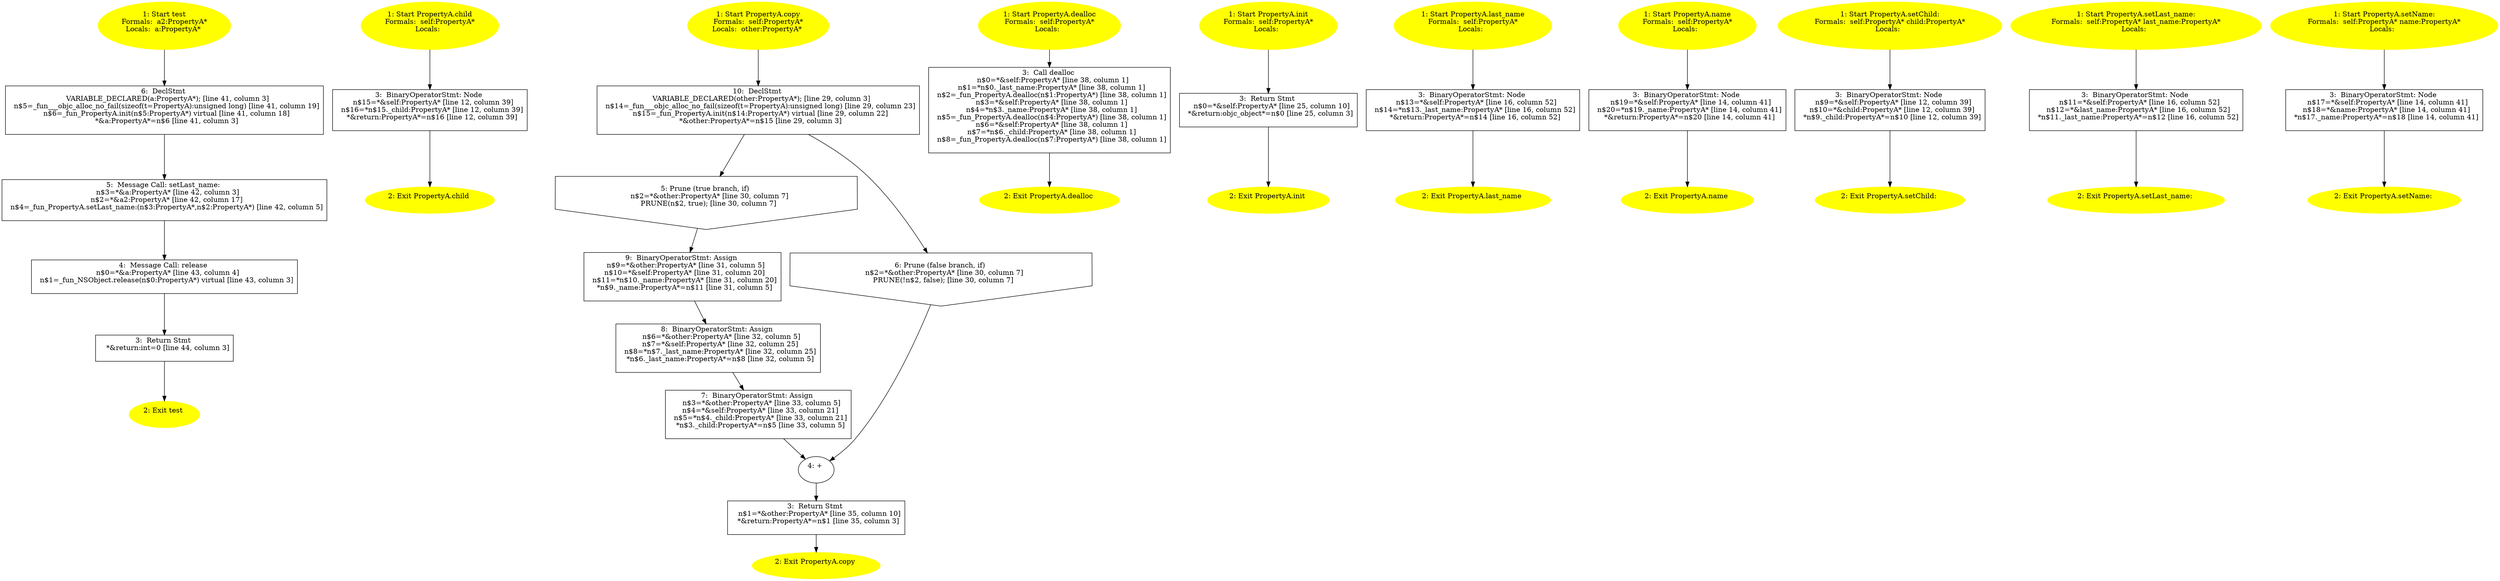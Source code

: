 /* @generated */
digraph cfg {
"test.098f6bcd4621d373cade4e832627b4f6_1" [label="1: Start test\nFormals:  a2:PropertyA*\nLocals:  a:PropertyA* \n  " color=yellow style=filled]
	

	 "test.098f6bcd4621d373cade4e832627b4f6_1" -> "test.098f6bcd4621d373cade4e832627b4f6_6" ;
"test.098f6bcd4621d373cade4e832627b4f6_2" [label="2: Exit test \n  " color=yellow style=filled]
	

"test.098f6bcd4621d373cade4e832627b4f6_3" [label="3:  Return Stmt \n   *&return:int=0 [line 44, column 3]\n " shape="box"]
	

	 "test.098f6bcd4621d373cade4e832627b4f6_3" -> "test.098f6bcd4621d373cade4e832627b4f6_2" ;
"test.098f6bcd4621d373cade4e832627b4f6_4" [label="4:  Message Call: release \n   n$0=*&a:PropertyA* [line 43, column 4]\n  n$1=_fun_NSObject.release(n$0:PropertyA*) virtual [line 43, column 3]\n " shape="box"]
	

	 "test.098f6bcd4621d373cade4e832627b4f6_4" -> "test.098f6bcd4621d373cade4e832627b4f6_3" ;
"test.098f6bcd4621d373cade4e832627b4f6_5" [label="5:  Message Call: setLast_name: \n   n$3=*&a:PropertyA* [line 42, column 3]\n  n$2=*&a2:PropertyA* [line 42, column 17]\n  n$4=_fun_PropertyA.setLast_name:(n$3:PropertyA*,n$2:PropertyA*) [line 42, column 5]\n " shape="box"]
	

	 "test.098f6bcd4621d373cade4e832627b4f6_5" -> "test.098f6bcd4621d373cade4e832627b4f6_4" ;
"test.098f6bcd4621d373cade4e832627b4f6_6" [label="6:  DeclStmt \n   VARIABLE_DECLARED(a:PropertyA*); [line 41, column 3]\n  n$5=_fun___objc_alloc_no_fail(sizeof(t=PropertyA):unsigned long) [line 41, column 19]\n  n$6=_fun_PropertyA.init(n$5:PropertyA*) virtual [line 41, column 18]\n  *&a:PropertyA*=n$6 [line 41, column 3]\n " shape="box"]
	

	 "test.098f6bcd4621d373cade4e832627b4f6_6" -> "test.098f6bcd4621d373cade4e832627b4f6_5" ;
"child#PropertyA#instance.6f8ba5a5a49be48cc5dabe234a5b1918_1" [label="1: Start PropertyA.child\nFormals:  self:PropertyA*\nLocals:  \n  " color=yellow style=filled]
	

	 "child#PropertyA#instance.6f8ba5a5a49be48cc5dabe234a5b1918_1" -> "child#PropertyA#instance.6f8ba5a5a49be48cc5dabe234a5b1918_3" ;
"child#PropertyA#instance.6f8ba5a5a49be48cc5dabe234a5b1918_2" [label="2: Exit PropertyA.child \n  " color=yellow style=filled]
	

"child#PropertyA#instance.6f8ba5a5a49be48cc5dabe234a5b1918_3" [label="3:  BinaryOperatorStmt: Node \n   n$15=*&self:PropertyA* [line 12, column 39]\n  n$16=*n$15._child:PropertyA* [line 12, column 39]\n  *&return:PropertyA*=n$16 [line 12, column 39]\n " shape="box"]
	

	 "child#PropertyA#instance.6f8ba5a5a49be48cc5dabe234a5b1918_3" -> "child#PropertyA#instance.6f8ba5a5a49be48cc5dabe234a5b1918_2" ;
"copy#PropertyA#instance.d5955e11cf35af4b4d602b2971590d5f_1" [label="1: Start PropertyA.copy\nFormals:  self:PropertyA*\nLocals:  other:PropertyA* \n  " color=yellow style=filled]
	

	 "copy#PropertyA#instance.d5955e11cf35af4b4d602b2971590d5f_1" -> "copy#PropertyA#instance.d5955e11cf35af4b4d602b2971590d5f_10" ;
"copy#PropertyA#instance.d5955e11cf35af4b4d602b2971590d5f_2" [label="2: Exit PropertyA.copy \n  " color=yellow style=filled]
	

"copy#PropertyA#instance.d5955e11cf35af4b4d602b2971590d5f_3" [label="3:  Return Stmt \n   n$1=*&other:PropertyA* [line 35, column 10]\n  *&return:PropertyA*=n$1 [line 35, column 3]\n " shape="box"]
	

	 "copy#PropertyA#instance.d5955e11cf35af4b4d602b2971590d5f_3" -> "copy#PropertyA#instance.d5955e11cf35af4b4d602b2971590d5f_2" ;
"copy#PropertyA#instance.d5955e11cf35af4b4d602b2971590d5f_4" [label="4: + \n  " ]
	

	 "copy#PropertyA#instance.d5955e11cf35af4b4d602b2971590d5f_4" -> "copy#PropertyA#instance.d5955e11cf35af4b4d602b2971590d5f_3" ;
"copy#PropertyA#instance.d5955e11cf35af4b4d602b2971590d5f_5" [label="5: Prune (true branch, if) \n   n$2=*&other:PropertyA* [line 30, column 7]\n  PRUNE(n$2, true); [line 30, column 7]\n " shape="invhouse"]
	

	 "copy#PropertyA#instance.d5955e11cf35af4b4d602b2971590d5f_5" -> "copy#PropertyA#instance.d5955e11cf35af4b4d602b2971590d5f_9" ;
"copy#PropertyA#instance.d5955e11cf35af4b4d602b2971590d5f_6" [label="6: Prune (false branch, if) \n   n$2=*&other:PropertyA* [line 30, column 7]\n  PRUNE(!n$2, false); [line 30, column 7]\n " shape="invhouse"]
	

	 "copy#PropertyA#instance.d5955e11cf35af4b4d602b2971590d5f_6" -> "copy#PropertyA#instance.d5955e11cf35af4b4d602b2971590d5f_4" ;
"copy#PropertyA#instance.d5955e11cf35af4b4d602b2971590d5f_7" [label="7:  BinaryOperatorStmt: Assign \n   n$3=*&other:PropertyA* [line 33, column 5]\n  n$4=*&self:PropertyA* [line 33, column 21]\n  n$5=*n$4._child:PropertyA* [line 33, column 21]\n  *n$3._child:PropertyA*=n$5 [line 33, column 5]\n " shape="box"]
	

	 "copy#PropertyA#instance.d5955e11cf35af4b4d602b2971590d5f_7" -> "copy#PropertyA#instance.d5955e11cf35af4b4d602b2971590d5f_4" ;
"copy#PropertyA#instance.d5955e11cf35af4b4d602b2971590d5f_8" [label="8:  BinaryOperatorStmt: Assign \n   n$6=*&other:PropertyA* [line 32, column 5]\n  n$7=*&self:PropertyA* [line 32, column 25]\n  n$8=*n$7._last_name:PropertyA* [line 32, column 25]\n  *n$6._last_name:PropertyA*=n$8 [line 32, column 5]\n " shape="box"]
	

	 "copy#PropertyA#instance.d5955e11cf35af4b4d602b2971590d5f_8" -> "copy#PropertyA#instance.d5955e11cf35af4b4d602b2971590d5f_7" ;
"copy#PropertyA#instance.d5955e11cf35af4b4d602b2971590d5f_9" [label="9:  BinaryOperatorStmt: Assign \n   n$9=*&other:PropertyA* [line 31, column 5]\n  n$10=*&self:PropertyA* [line 31, column 20]\n  n$11=*n$10._name:PropertyA* [line 31, column 20]\n  *n$9._name:PropertyA*=n$11 [line 31, column 5]\n " shape="box"]
	

	 "copy#PropertyA#instance.d5955e11cf35af4b4d602b2971590d5f_9" -> "copy#PropertyA#instance.d5955e11cf35af4b4d602b2971590d5f_8" ;
"copy#PropertyA#instance.d5955e11cf35af4b4d602b2971590d5f_10" [label="10:  DeclStmt \n   VARIABLE_DECLARED(other:PropertyA*); [line 29, column 3]\n  n$14=_fun___objc_alloc_no_fail(sizeof(t=PropertyA):unsigned long) [line 29, column 23]\n  n$15=_fun_PropertyA.init(n$14:PropertyA*) virtual [line 29, column 22]\n  *&other:PropertyA*=n$15 [line 29, column 3]\n " shape="box"]
	

	 "copy#PropertyA#instance.d5955e11cf35af4b4d602b2971590d5f_10" -> "copy#PropertyA#instance.d5955e11cf35af4b4d602b2971590d5f_5" ;
	 "copy#PropertyA#instance.d5955e11cf35af4b4d602b2971590d5f_10" -> "copy#PropertyA#instance.d5955e11cf35af4b4d602b2971590d5f_6" ;
"dealloc#PropertyA#instance.6f8be74d1c8a16eeeed561e5def4ae54_1" [label="1: Start PropertyA.dealloc\nFormals:  self:PropertyA*\nLocals:  \n  " color=yellow style=filled]
	

	 "dealloc#PropertyA#instance.6f8be74d1c8a16eeeed561e5def4ae54_1" -> "dealloc#PropertyA#instance.6f8be74d1c8a16eeeed561e5def4ae54_3" ;
"dealloc#PropertyA#instance.6f8be74d1c8a16eeeed561e5def4ae54_2" [label="2: Exit PropertyA.dealloc \n  " color=yellow style=filled]
	

"dealloc#PropertyA#instance.6f8be74d1c8a16eeeed561e5def4ae54_3" [label="3:  Call dealloc \n   n$0=*&self:PropertyA* [line 38, column 1]\n  n$1=*n$0._last_name:PropertyA* [line 38, column 1]\n  n$2=_fun_PropertyA.dealloc(n$1:PropertyA*) [line 38, column 1]\n  n$3=*&self:PropertyA* [line 38, column 1]\n  n$4=*n$3._name:PropertyA* [line 38, column 1]\n  n$5=_fun_PropertyA.dealloc(n$4:PropertyA*) [line 38, column 1]\n  n$6=*&self:PropertyA* [line 38, column 1]\n  n$7=*n$6._child:PropertyA* [line 38, column 1]\n  n$8=_fun_PropertyA.dealloc(n$7:PropertyA*) [line 38, column 1]\n " shape="box"]
	

	 "dealloc#PropertyA#instance.6f8be74d1c8a16eeeed561e5def4ae54_3" -> "dealloc#PropertyA#instance.6f8be74d1c8a16eeeed561e5def4ae54_2" ;
"init#PropertyA#instance.a50cf011b0759e26f65bb059fbc6d60c_1" [label="1: Start PropertyA.init\nFormals:  self:PropertyA*\nLocals:  \n  " color=yellow style=filled]
	

	 "init#PropertyA#instance.a50cf011b0759e26f65bb059fbc6d60c_1" -> "init#PropertyA#instance.a50cf011b0759e26f65bb059fbc6d60c_3" ;
"init#PropertyA#instance.a50cf011b0759e26f65bb059fbc6d60c_2" [label="2: Exit PropertyA.init \n  " color=yellow style=filled]
	

"init#PropertyA#instance.a50cf011b0759e26f65bb059fbc6d60c_3" [label="3:  Return Stmt \n   n$0=*&self:PropertyA* [line 25, column 10]\n  *&return:objc_object*=n$0 [line 25, column 3]\n " shape="box"]
	

	 "init#PropertyA#instance.a50cf011b0759e26f65bb059fbc6d60c_3" -> "init#PropertyA#instance.a50cf011b0759e26f65bb059fbc6d60c_2" ;
"last_name#PropertyA#instance.1ce5ad70e2d4c718c3a98ccc959a3bc9_1" [label="1: Start PropertyA.last_name\nFormals:  self:PropertyA*\nLocals:  \n  " color=yellow style=filled]
	

	 "last_name#PropertyA#instance.1ce5ad70e2d4c718c3a98ccc959a3bc9_1" -> "last_name#PropertyA#instance.1ce5ad70e2d4c718c3a98ccc959a3bc9_3" ;
"last_name#PropertyA#instance.1ce5ad70e2d4c718c3a98ccc959a3bc9_2" [label="2: Exit PropertyA.last_name \n  " color=yellow style=filled]
	

"last_name#PropertyA#instance.1ce5ad70e2d4c718c3a98ccc959a3bc9_3" [label="3:  BinaryOperatorStmt: Node \n   n$13=*&self:PropertyA* [line 16, column 52]\n  n$14=*n$13._last_name:PropertyA* [line 16, column 52]\n  *&return:PropertyA*=n$14 [line 16, column 52]\n " shape="box"]
	

	 "last_name#PropertyA#instance.1ce5ad70e2d4c718c3a98ccc959a3bc9_3" -> "last_name#PropertyA#instance.1ce5ad70e2d4c718c3a98ccc959a3bc9_2" ;
"name#PropertyA#instance.c1cdbf324fa14cda26c4633e95fc7667_1" [label="1: Start PropertyA.name\nFormals:  self:PropertyA*\nLocals:  \n  " color=yellow style=filled]
	

	 "name#PropertyA#instance.c1cdbf324fa14cda26c4633e95fc7667_1" -> "name#PropertyA#instance.c1cdbf324fa14cda26c4633e95fc7667_3" ;
"name#PropertyA#instance.c1cdbf324fa14cda26c4633e95fc7667_2" [label="2: Exit PropertyA.name \n  " color=yellow style=filled]
	

"name#PropertyA#instance.c1cdbf324fa14cda26c4633e95fc7667_3" [label="3:  BinaryOperatorStmt: Node \n   n$19=*&self:PropertyA* [line 14, column 41]\n  n$20=*n$19._name:PropertyA* [line 14, column 41]\n  *&return:PropertyA*=n$20 [line 14, column 41]\n " shape="box"]
	

	 "name#PropertyA#instance.c1cdbf324fa14cda26c4633e95fc7667_3" -> "name#PropertyA#instance.c1cdbf324fa14cda26c4633e95fc7667_2" ;
"setChild:#PropertyA(class PropertyA)#instance.2830b91fc93649a2fb3b313489bf5461_1" [label="1: Start PropertyA.setChild:\nFormals:  self:PropertyA* child:PropertyA*\nLocals:  \n  " color=yellow style=filled]
	

	 "setChild:#PropertyA(class PropertyA)#instance.2830b91fc93649a2fb3b313489bf5461_1" -> "setChild:#PropertyA(class PropertyA)#instance.2830b91fc93649a2fb3b313489bf5461_3" ;
"setChild:#PropertyA(class PropertyA)#instance.2830b91fc93649a2fb3b313489bf5461_2" [label="2: Exit PropertyA.setChild: \n  " color=yellow style=filled]
	

"setChild:#PropertyA(class PropertyA)#instance.2830b91fc93649a2fb3b313489bf5461_3" [label="3:  BinaryOperatorStmt: Node \n   n$9=*&self:PropertyA* [line 12, column 39]\n  n$10=*&child:PropertyA* [line 12, column 39]\n  *n$9._child:PropertyA*=n$10 [line 12, column 39]\n " shape="box"]
	

	 "setChild:#PropertyA(class PropertyA)#instance.2830b91fc93649a2fb3b313489bf5461_3" -> "setChild:#PropertyA(class PropertyA)#instance.2830b91fc93649a2fb3b313489bf5461_2" ;
"setLast_name:#PropertyA(class PropertyA)#instance.47d6f73ea37f95beeca8ce7a0352c15f_1" [label="1: Start PropertyA.setLast_name:\nFormals:  self:PropertyA* last_name:PropertyA*\nLocals:  \n  " color=yellow style=filled]
	

	 "setLast_name:#PropertyA(class PropertyA)#instance.47d6f73ea37f95beeca8ce7a0352c15f_1" -> "setLast_name:#PropertyA(class PropertyA)#instance.47d6f73ea37f95beeca8ce7a0352c15f_3" ;
"setLast_name:#PropertyA(class PropertyA)#instance.47d6f73ea37f95beeca8ce7a0352c15f_2" [label="2: Exit PropertyA.setLast_name: \n  " color=yellow style=filled]
	

"setLast_name:#PropertyA(class PropertyA)#instance.47d6f73ea37f95beeca8ce7a0352c15f_3" [label="3:  BinaryOperatorStmt: Node \n   n$11=*&self:PropertyA* [line 16, column 52]\n  n$12=*&last_name:PropertyA* [line 16, column 52]\n  *n$11._last_name:PropertyA*=n$12 [line 16, column 52]\n " shape="box"]
	

	 "setLast_name:#PropertyA(class PropertyA)#instance.47d6f73ea37f95beeca8ce7a0352c15f_3" -> "setLast_name:#PropertyA(class PropertyA)#instance.47d6f73ea37f95beeca8ce7a0352c15f_2" ;
"setName:#PropertyA(class PropertyA)#instance.530a6c9eaa83786feeaf3a50fc2cd0e6_1" [label="1: Start PropertyA.setName:\nFormals:  self:PropertyA* name:PropertyA*\nLocals:  \n  " color=yellow style=filled]
	

	 "setName:#PropertyA(class PropertyA)#instance.530a6c9eaa83786feeaf3a50fc2cd0e6_1" -> "setName:#PropertyA(class PropertyA)#instance.530a6c9eaa83786feeaf3a50fc2cd0e6_3" ;
"setName:#PropertyA(class PropertyA)#instance.530a6c9eaa83786feeaf3a50fc2cd0e6_2" [label="2: Exit PropertyA.setName: \n  " color=yellow style=filled]
	

"setName:#PropertyA(class PropertyA)#instance.530a6c9eaa83786feeaf3a50fc2cd0e6_3" [label="3:  BinaryOperatorStmt: Node \n   n$17=*&self:PropertyA* [line 14, column 41]\n  n$18=*&name:PropertyA* [line 14, column 41]\n  *n$17._name:PropertyA*=n$18 [line 14, column 41]\n " shape="box"]
	

	 "setName:#PropertyA(class PropertyA)#instance.530a6c9eaa83786feeaf3a50fc2cd0e6_3" -> "setName:#PropertyA(class PropertyA)#instance.530a6c9eaa83786feeaf3a50fc2cd0e6_2" ;
}
